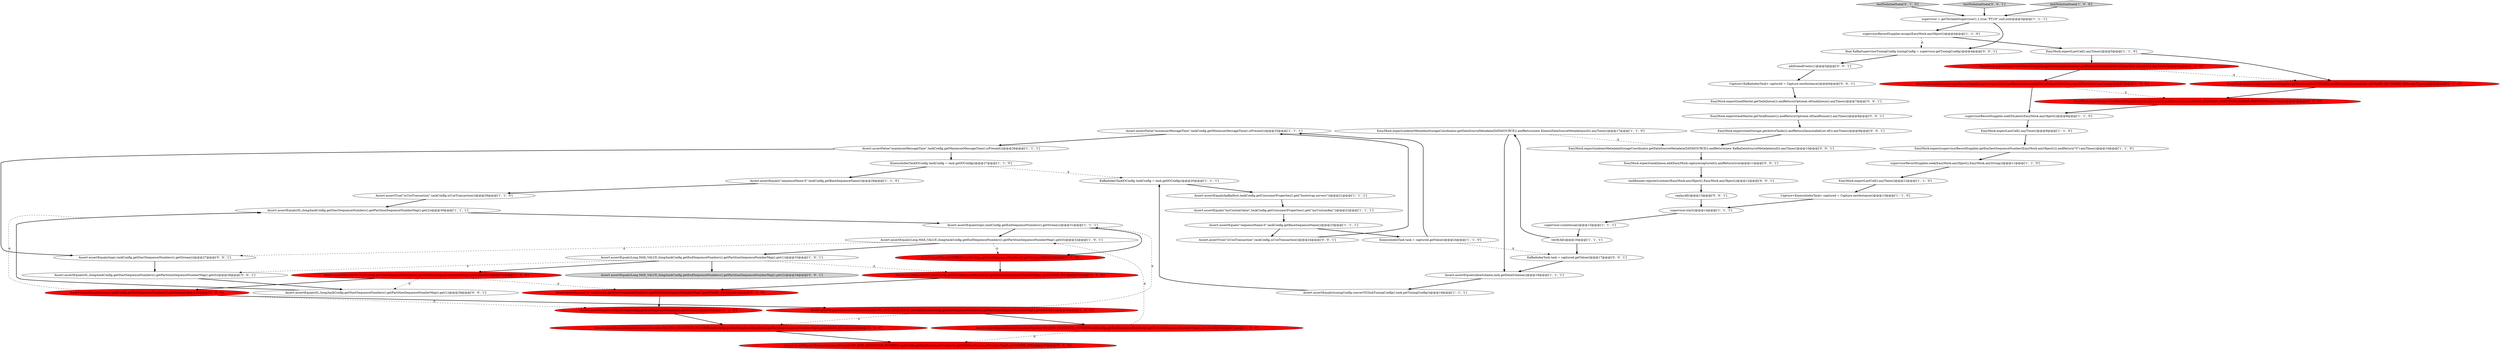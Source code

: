 digraph {
14 [style = filled, label = "Assert.assertFalse(\"minimumMessageTime\",taskConfig.getMinimumMessageTime().isPresent())@@@25@@@['1', '1', '1']", fillcolor = white, shape = ellipse image = "AAA0AAABBB1BBB"];
51 [style = filled, label = "Assert.assertEquals(0L,(long)taskConfig.getStartSequenceNumbers().getPartitionSequenceNumberMap().get(0))@@@28@@@['0', '0', '1']", fillcolor = white, shape = ellipse image = "AAA0AAABBB3BBB"];
29 [style = filled, label = "EasyMock.expectLastCall().anyTimes()@@@12@@@['1', '1', '0']", fillcolor = white, shape = ellipse image = "AAA0AAABBB1BBB"];
60 [style = filled, label = "EasyMock.expect(taskMaster.getTaskRunner()).andReturn(Optional.of(taskRunner)).anyTimes()@@@8@@@['0', '0', '1']", fillcolor = white, shape = ellipse image = "AAA0AAABBB3BBB"];
48 [style = filled, label = "KafkaIndexTask task = captured.getValue()@@@17@@@['0', '0', '1']", fillcolor = white, shape = ellipse image = "AAA0AAABBB3BBB"];
52 [style = filled, label = "taskRunner.registerListener(EasyMock.anyObject(),EasyMock.anyObject())@@@12@@@['0', '0', '1']", fillcolor = white, shape = ellipse image = "AAA0AAABBB3BBB"];
26 [style = filled, label = "Assert.assertEquals(KinesisSequenceNumber.NO_END_SEQUENCE_NUMBER,taskConfig.getEndSequenceNumbers().getPartitionSequenceNumberMap().get(shardId1))@@@36@@@['1', '0', '0']", fillcolor = red, shape = ellipse image = "AAA1AAABBB1BBB"];
41 [style = filled, label = "EasyMock.expect(supervisorRecordSupplier.getPartitionIds(STREAM)).andReturn(ImmutableSet.of(SHARD_ID1,SHARD_ID0)).anyTimes()@@@6@@@['0', '1', '0']", fillcolor = red, shape = ellipse image = "AAA1AAABBB2BBB"];
47 [style = filled, label = "EasyMock.expect(indexerMetadataStorageCoordinator.getDataSourceMetadata(DATASOURCE)).andReturn(new KafkaDataSourceMetadata(null)).anyTimes()@@@10@@@['0', '0', '1']", fillcolor = white, shape = ellipse image = "AAA0AAABBB3BBB"];
2 [style = filled, label = "KafkaIndexTaskIOConfig taskConfig = task.getIOConfig()@@@20@@@['1', '1', '1']", fillcolor = white, shape = ellipse image = "AAA0AAABBB1BBB"];
4 [style = filled, label = "supervisorRecordSupplier.seekToLatest(EasyMock.anyObject())@@@8@@@['1', '1', '0']", fillcolor = white, shape = ellipse image = "AAA0AAABBB1BBB"];
12 [style = filled, label = "KinesisIndexTaskIOConfig taskConfig = task.getIOConfig()@@@27@@@['1', '1', '0']", fillcolor = white, shape = ellipse image = "AAA0AAABBB1BBB"];
16 [style = filled, label = "Assert.assertEquals(\"myCustomValue\",taskConfig.getConsumerProperties().get(\"myCustomKey\"))@@@22@@@['1', '1', '1']", fillcolor = white, shape = ellipse image = "AAA0AAABBB1BBB"];
39 [style = filled, label = "Assert.assertEquals(STREAM,taskConfig.getStartSequenceNumbers().getStream())@@@32@@@['0', '1', '0']", fillcolor = red, shape = ellipse image = "AAA1AAABBB2BBB"];
9 [style = filled, label = "Assert.assertEquals(\"sequenceName-0\",taskConfig.getBaseSequenceName())@@@23@@@['1', '1', '1']", fillcolor = white, shape = ellipse image = "AAA0AAABBB1BBB"];
25 [style = filled, label = "supervisorRecordSupplier.seek(EasyMock.anyObject(),EasyMock.anyString())@@@11@@@['1', '1', '0']", fillcolor = white, shape = ellipse image = "AAA0AAABBB1BBB"];
31 [style = filled, label = "EasyMock.expect(indexerMetadataStorageCoordinator.getDataSourceMetadata(DATASOURCE)).andReturn(new KinesisDataSourceMetadata(null)).anyTimes()@@@17@@@['1', '1', '0']", fillcolor = white, shape = ellipse image = "AAA0AAABBB1BBB"];
23 [style = filled, label = "EasyMock.expect(supervisorRecordSupplier.getEarliestSequenceNumber(EasyMock.anyObject())).andReturn(\"0\").anyTimes()@@@10@@@['1', '1', '0']", fillcolor = white, shape = ellipse image = "AAA0AAABBB1BBB"];
54 [style = filled, label = "EasyMock.expect(taskMaster.getTaskQueue()).andReturn(Optional.of(taskQueue)).anyTimes()@@@7@@@['0', '0', '1']", fillcolor = white, shape = ellipse image = "AAA0AAABBB3BBB"];
19 [style = filled, label = "Assert.assertEquals(\"sequenceName-0\",taskConfig.getBaseSequenceName())@@@28@@@['1', '1', '0']", fillcolor = white, shape = ellipse image = "AAA0AAABBB1BBB"];
57 [style = filled, label = "final KafkaSupervisorTuningConfig tuningConfig = supervisor.getTuningConfig()@@@4@@@['0', '0', '1']", fillcolor = white, shape = ellipse image = "AAA0AAABBB3BBB"];
61 [style = filled, label = "Assert.assertEquals(topic,taskConfig.getStartSequenceNumbers().getStream())@@@27@@@['0', '0', '1']", fillcolor = white, shape = ellipse image = "AAA0AAABBB3BBB"];
38 [style = filled, label = "testNoInitialState['0', '1', '0']", fillcolor = lightgray, shape = diamond image = "AAA0AAABBB2BBB"];
22 [style = filled, label = "supervisorRecordSupplier.assign(EasyMock.anyObject())@@@4@@@['1', '1', '0']", fillcolor = white, shape = ellipse image = "AAA0AAABBB1BBB"];
44 [style = filled, label = "EasyMock.expect(supervisorRecordSupplier.getAssignment()).andReturn(ImmutableSet.of(SHARD1_PARTITION,SHARD0_PARTITION)).anyTimes()@@@7@@@['0', '1', '0']", fillcolor = red, shape = ellipse image = "AAA1AAABBB2BBB"];
3 [style = filled, label = "EasyMock.expect(supervisorRecordSupplier.getPartitionIds(stream)).andReturn(ImmutableSet.of(shardId1,shardId0)).anyTimes()@@@6@@@['1', '0', '0']", fillcolor = red, shape = ellipse image = "AAA1AAABBB1BBB"];
18 [style = filled, label = "Assert.assertEquals(stream,taskConfig.getEndSequenceNumbers().getStream())@@@35@@@['1', '0', '0']", fillcolor = red, shape = ellipse image = "AAA1AAABBB1BBB"];
53 [style = filled, label = "testNoInitialState['0', '0', '1']", fillcolor = lightgray, shape = diamond image = "AAA0AAABBB3BBB"];
10 [style = filled, label = "Assert.assertEquals(0L,(long)taskConfig.getStartSequenceNumbers().getPartitionSequenceNumberMap().get(2))@@@30@@@['1', '1', '1']", fillcolor = white, shape = ellipse image = "AAA0AAABBB1BBB"];
46 [style = filled, label = "EasyMock.expect(taskQueue.add(EasyMock.capture(captured))).andReturn(true)@@@11@@@['0', '0', '1']", fillcolor = white, shape = ellipse image = "AAA0AAABBB3BBB"];
0 [style = filled, label = "Assert.assertEquals(Long.MAX_VALUE,(long)taskConfig.getEndSequenceNumbers().getPartitionSequenceNumberMap().get(1))@@@33@@@['1', '0', '1']", fillcolor = white, shape = ellipse image = "AAA0AAABBB1BBB"];
11 [style = filled, label = "Assert.assertEquals(\"0\",taskConfig.getStartSequenceNumbers().getPartitionSequenceNumberMap().get(shardId0))@@@34@@@['1', '0', '0']", fillcolor = red, shape = ellipse image = "AAA1AAABBB1BBB"];
6 [style = filled, label = "Assert.assertEquals(kafkaHost,taskConfig.getConsumerProperties().get(\"bootstrap.servers\"))@@@21@@@['1', '1', '1']", fillcolor = white, shape = ellipse image = "AAA0AAABBB1BBB"];
13 [style = filled, label = "KinesisIndexTask task = captured.getValue()@@@24@@@['1', '1', '0']", fillcolor = white, shape = ellipse image = "AAA0AAABBB1BBB"];
7 [style = filled, label = "verifyAll()@@@16@@@['1', '1', '1']", fillcolor = white, shape = ellipse image = "AAA0AAABBB1BBB"];
58 [style = filled, label = "addSomeEvents(1)@@@5@@@['0', '0', '1']", fillcolor = white, shape = ellipse image = "AAA0AAABBB3BBB"];
17 [style = filled, label = "Capture<KinesisIndexTask> captured = Capture.newInstance()@@@13@@@['1', '1', '0']", fillcolor = white, shape = ellipse image = "AAA0AAABBB1BBB"];
32 [style = filled, label = "Assert.assertEquals(dataSchema,task.getDataSchema())@@@18@@@['1', '1', '1']", fillcolor = white, shape = ellipse image = "AAA0AAABBB1BBB"];
59 [style = filled, label = "Assert.assertEquals(Long.MAX_VALUE,(long)taskConfig.getEndSequenceNumbers().getPartitionSequenceNumberMap().get(2))@@@34@@@['0', '0', '1']", fillcolor = lightgray, shape = ellipse image = "AAA0AAABBB3BBB"];
40 [style = filled, label = "Assert.assertEquals(KinesisSequenceNumber.NO_END_SEQUENCE_NUMBER,taskConfig.getEndSequenceNumbers().getPartitionSequenceNumberMap().get(SHARD_ID0))@@@37@@@['0', '1', '0']", fillcolor = red, shape = ellipse image = "AAA1AAABBB2BBB"];
5 [style = filled, label = "EasyMock.expectLastCall().anyTimes()@@@5@@@['1', '1', '0']", fillcolor = white, shape = ellipse image = "AAA0AAABBB1BBB"];
30 [style = filled, label = "Assert.assertTrue(\"isUseTransaction\",taskConfig.isUseTransaction())@@@29@@@['1', '1', '0']", fillcolor = white, shape = ellipse image = "AAA0AAABBB1BBB"];
33 [style = filled, label = "supervisor = getTestableSupervisor(1,1,true,\"PT1H\",null,null)@@@3@@@['1', '1', '1']", fillcolor = white, shape = ellipse image = "AAA0AAABBB1BBB"];
45 [style = filled, label = "Assert.assertEquals(0L,(long)taskConfig.getStartSequenceNumbers().getPartitionSequenceNumberMap().get(1))@@@29@@@['0', '0', '1']", fillcolor = white, shape = ellipse image = "AAA0AAABBB3BBB"];
56 [style = filled, label = "Assert.assertTrue(\"isUseTransaction\",taskConfig.isUseTransaction())@@@24@@@['0', '0', '1']", fillcolor = white, shape = ellipse image = "AAA0AAABBB3BBB"];
55 [style = filled, label = "replayAll()@@@13@@@['0', '0', '1']", fillcolor = white, shape = ellipse image = "AAA0AAABBB3BBB"];
24 [style = filled, label = "Assert.assertEquals(Long.MAX_VALUE,(long)taskConfig.getEndSequenceNumbers().getPartitionSequenceNumberMap().get(0))@@@32@@@['1', '0', '1']", fillcolor = white, shape = ellipse image = "AAA0AAABBB1BBB"];
28 [style = filled, label = "Assert.assertEquals(tuningConfig.convertToTaskTuningConfig(),task.getTuningConfig())@@@19@@@['1', '1', '1']", fillcolor = white, shape = ellipse image = "AAA0AAABBB1BBB"];
35 [style = filled, label = "Assert.assertFalse(\"maximumMessageTime\",taskConfig.getMaximumMessageTime().isPresent())@@@26@@@['1', '1', '1']", fillcolor = white, shape = ellipse image = "AAA0AAABBB1BBB"];
42 [style = filled, label = "Assert.assertEquals(KinesisSequenceNumber.NO_END_SEQUENCE_NUMBER,taskConfig.getEndSequenceNumbers().getPartitionSequenceNumberMap().get(SHARD_ID1))@@@36@@@['0', '1', '0']", fillcolor = red, shape = ellipse image = "AAA1AAABBB2BBB"];
34 [style = filled, label = "EasyMock.expect(supervisorRecordSupplier.getAssignment()).andReturn(ImmutableSet.of(shard1Partition,shard0Partition)).anyTimes()@@@7@@@['1', '0', '0']", fillcolor = red, shape = ellipse image = "AAA1AAABBB1BBB"];
50 [style = filled, label = "EasyMock.expect(taskStorage.getActiveTasks()).andReturn(ImmutableList.of()).anyTimes()@@@9@@@['0', '0', '1']", fillcolor = white, shape = ellipse image = "AAA0AAABBB3BBB"];
15 [style = filled, label = "supervisor.runInternal()@@@15@@@['1', '1', '1']", fillcolor = white, shape = ellipse image = "AAA0AAABBB1BBB"];
43 [style = filled, label = "Assert.assertEquals(STREAM,taskConfig.getEndSequenceNumbers().getStream())@@@35@@@['0', '1', '0']", fillcolor = red, shape = ellipse image = "AAA1AAABBB2BBB"];
1 [style = filled, label = "supervisor.start()@@@14@@@['1', '1', '1']", fillcolor = white, shape = ellipse image = "AAA0AAABBB1BBB"];
27 [style = filled, label = "testNoInitialState['1', '0', '0']", fillcolor = lightgray, shape = diamond image = "AAA0AAABBB1BBB"];
36 [style = filled, label = "Assert.assertEquals(\"0\",taskConfig.getStartSequenceNumbers().getPartitionSequenceNumberMap().get(SHARD_ID0))@@@34@@@['0', '1', '0']", fillcolor = red, shape = ellipse image = "AAA1AAABBB2BBB"];
37 [style = filled, label = "Assert.assertEquals(\"0\",taskConfig.getStartSequenceNumbers().getPartitionSequenceNumberMap().get(SHARD_ID1))@@@33@@@['0', '1', '0']", fillcolor = red, shape = ellipse image = "AAA1AAABBB2BBB"];
8 [style = filled, label = "Assert.assertEquals(topic,taskConfig.getEndSequenceNumbers().getStream())@@@31@@@['1', '1', '1']", fillcolor = white, shape = ellipse image = "AAA0AAABBB1BBB"];
49 [style = filled, label = "Capture<KafkaIndexTask> captured = Capture.newInstance()@@@6@@@['0', '0', '1']", fillcolor = white, shape = ellipse image = "AAA0AAABBB3BBB"];
21 [style = filled, label = "Assert.assertEquals(KinesisSequenceNumber.NO_END_SEQUENCE_NUMBER,taskConfig.getEndSequenceNumbers().getPartitionSequenceNumberMap().get(shardId0))@@@37@@@['1', '0', '0']", fillcolor = red, shape = ellipse image = "AAA1AAABBB1BBB"];
20 [style = filled, label = "EasyMock.expectLastCall().anyTimes()@@@9@@@['1', '1', '0']", fillcolor = white, shape = ellipse image = "AAA0AAABBB1BBB"];
39->37 [style = bold, label=""];
5->3 [style = bold, label=""];
36->43 [style = bold, label=""];
18->43 [style = dashed, label="0"];
61->51 [style = bold, label=""];
23->25 [style = bold, label=""];
3->41 [style = dashed, label="0"];
22->57 [style = dashed, label="0"];
31->47 [style = dashed, label="0"];
29->17 [style = bold, label=""];
11->45 [style = dashed, label="0"];
0->37 [style = dashed, label="0"];
18->10 [style = dashed, label="0"];
17->1 [style = bold, label=""];
15->7 [style = bold, label=""];
37->36 [style = bold, label=""];
14->35 [style = bold, label=""];
54->60 [style = bold, label=""];
2->6 [style = bold, label=""];
24->0 [style = bold, label=""];
13->48 [style = dashed, label="0"];
31->32 [style = bold, label=""];
1->15 [style = bold, label=""];
35->61 [style = bold, label=""];
24->61 [style = dashed, label="0"];
18->26 [style = bold, label=""];
43->42 [style = bold, label=""];
0->11 [style = bold, label=""];
47->46 [style = bold, label=""];
60->50 [style = bold, label=""];
7->31 [style = bold, label=""];
57->58 [style = bold, label=""];
25->29 [style = bold, label=""];
33->57 [style = bold, label=""];
52->55 [style = bold, label=""];
7->48 [style = bold, label=""];
24->39 [style = dashed, label="0"];
46->52 [style = bold, label=""];
11->36 [style = dashed, label="0"];
58->49 [style = bold, label=""];
22->5 [style = bold, label=""];
42->40 [style = bold, label=""];
34->44 [style = dashed, label="0"];
11->18 [style = bold, label=""];
26->8 [style = dashed, label="0"];
26->21 [style = bold, label=""];
3->34 [style = bold, label=""];
28->2 [style = bold, label=""];
9->56 [style = bold, label=""];
5->41 [style = bold, label=""];
20->23 [style = bold, label=""];
10->8 [style = bold, label=""];
44->4 [style = bold, label=""];
51->45 [style = bold, label=""];
6->16 [style = bold, label=""];
50->47 [style = bold, label=""];
55->1 [style = bold, label=""];
12->2 [style = dashed, label="0"];
4->20 [style = bold, label=""];
21->40 [style = dashed, label="0"];
30->10 [style = bold, label=""];
0->51 [style = dashed, label="0"];
48->32 [style = bold, label=""];
53->33 [style = bold, label=""];
34->4 [style = bold, label=""];
27->33 [style = bold, label=""];
26->42 [style = dashed, label="0"];
35->12 [style = bold, label=""];
56->14 [style = bold, label=""];
12->19 [style = bold, label=""];
8->39 [style = bold, label=""];
38->33 [style = bold, label=""];
21->24 [style = dashed, label="0"];
32->28 [style = bold, label=""];
13->14 [style = bold, label=""];
41->44 [style = bold, label=""];
49->54 [style = bold, label=""];
16->9 [style = bold, label=""];
33->22 [style = bold, label=""];
45->10 [style = bold, label=""];
0->59 [style = bold, label=""];
9->13 [style = bold, label=""];
19->30 [style = bold, label=""];
8->24 [style = bold, label=""];
}
